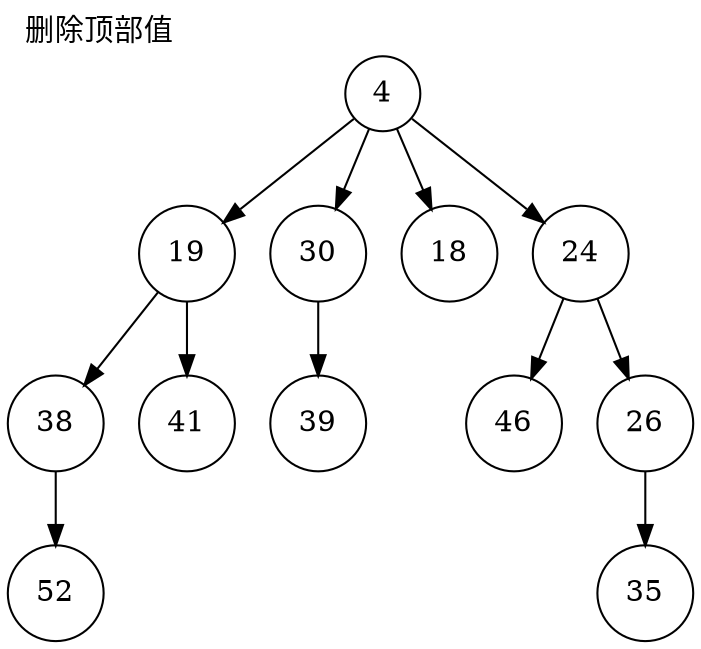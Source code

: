 digraph g{
node[shape=circle];
label="删除顶部值";
labeljust=l;
labelloc=t;
n148[label=4];
n149[label=19];
n148->n149;
n150[label=30];
n148->n150;
n151[label=18];
n148->n151;
n152[label=24];
n148->n152;
n153[label=46];
n152->n153;
n154[label=26];
n152->n154;
n155[label=35];
n154->n155;
n156[label=39];
n150->n156;
n157[label=38];
n149->n157;
n158[label=41];
n149->n158;
n159[label=52];
n157->n159;
}
